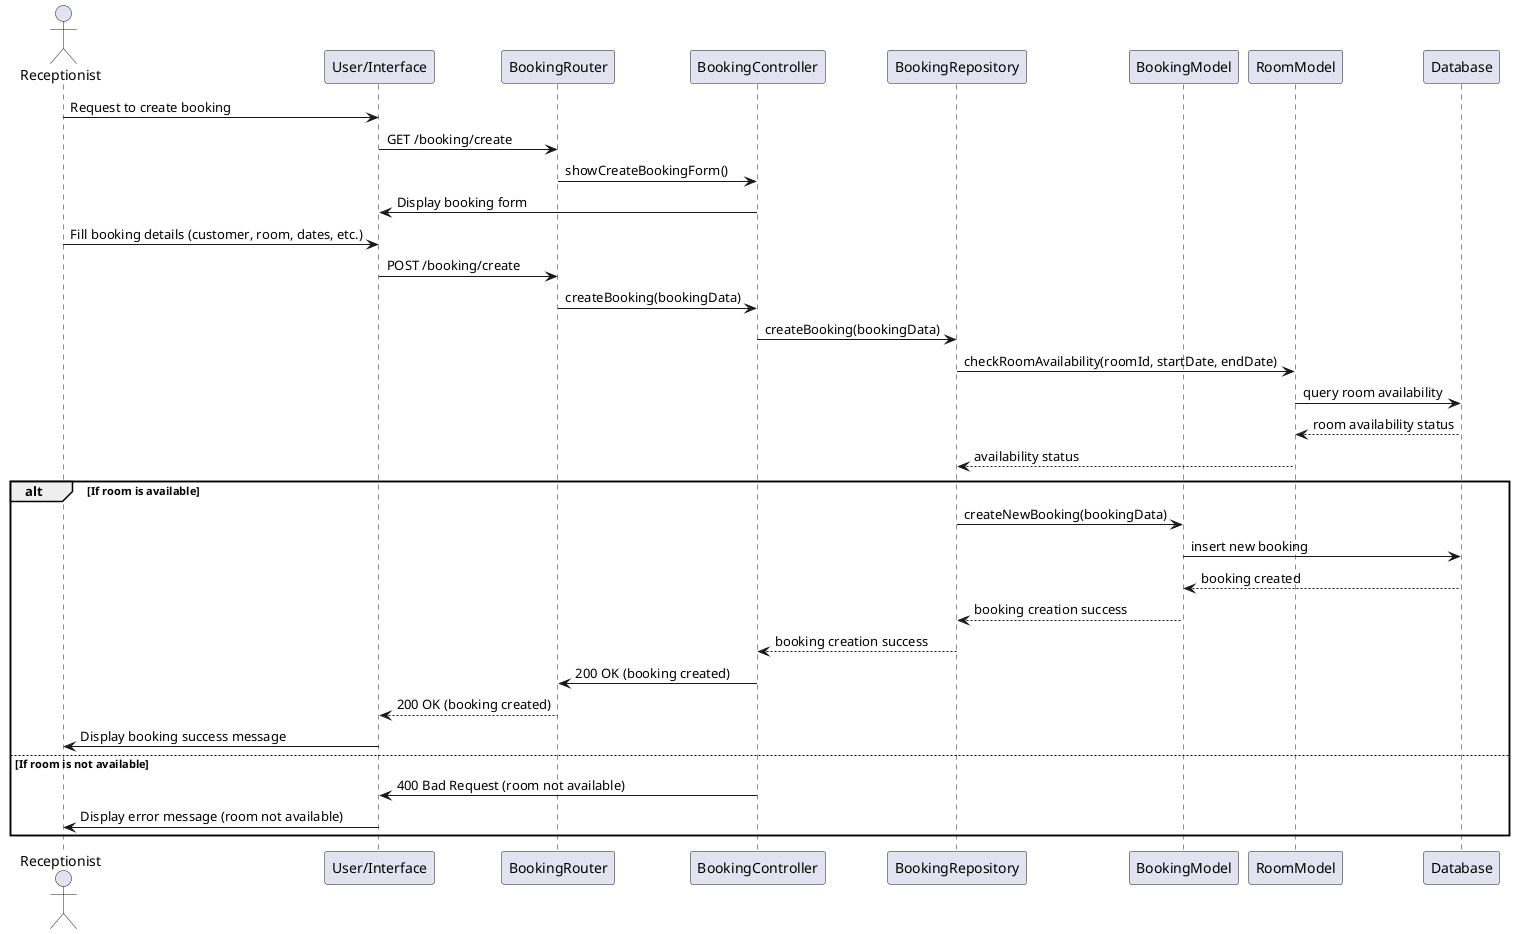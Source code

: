 @startuml
actor Receptionist
participant "User/Interface" as UI
participant "BookingRouter" as Router
participant "BookingController" as Controller
participant "BookingRepository" as Repository
participant "BookingModel" as BookingModel
participant "RoomModel" as RoomModel
participant "Database" as DB

Receptionist -> UI: Request to create booking
UI -> Router: GET /booking/create
Router -> Controller: showCreateBookingForm()
Controller -> UI: Display booking form

Receptionist -> UI: Fill booking details (customer, room, dates, etc.)
UI -> Router: POST /booking/create
Router -> Controller: createBooking(bookingData)
Controller -> Repository: createBooking(bookingData)

Repository -> RoomModel: checkRoomAvailability(roomId, startDate, endDate)
RoomModel -> DB: query room availability
DB --> RoomModel: room availability status
RoomModel --> Repository: availability status

alt If room is available
    Repository -> BookingModel: createNewBooking(bookingData)
    BookingModel -> DB: insert new booking
    DB --> BookingModel: booking created
    BookingModel --> Repository: booking creation success
    Repository --> Controller: booking creation success
    Controller -> Router: 200 OK (booking created)
    Router --> UI: 200 OK (booking created)
    UI -> Receptionist: Display booking success message
else If room is not available
    Controller -> UI: 400 Bad Request (room not available)
    UI -> Receptionist: Display error message (room not available)
end
@enduml
